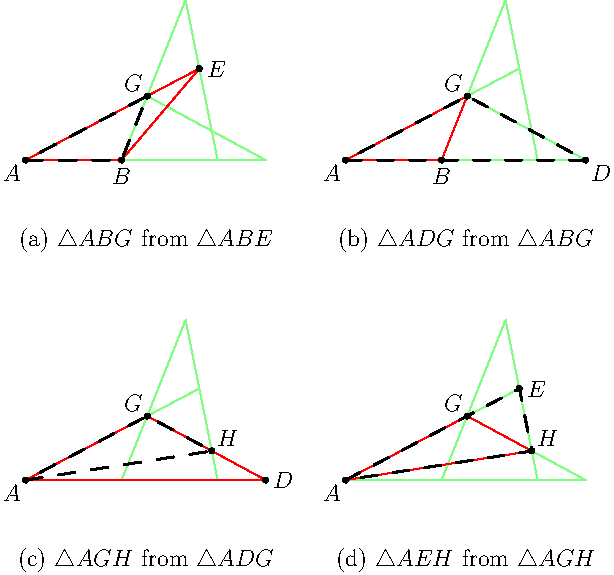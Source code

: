 picture pic1;
currentpicture = pic1;
unitsize(40);

pair A = (0,0);
pair D = (3,0);
pair F = (2,2);

pair B = A+0.4*(D-A);
pair C = A+0.8*(D-A);
pair G = B+0.4*(F-B);
pair E2 = extension(A,G,C,F);
pair H = extension(D,G,C,F);

draw(A--D,p=lightgreen);
draw(B--F,p=lightgreen);
draw(C--F,p=lightgreen);
draw(A--E2,p=lightgreen);
draw(D--G,p=lightgreen);

draw(A--B--E2--cycle,p=red);
draw(A--B--G--cycle,p=dashed+1);

dot("$A$",A,SW);
dot("$B$",B,S);
dot("$E$",E2,E);
dot("$G$",G,NW);

label("(a) $\triangle ABG$ from $\triangle ABE$",midpoint(A--D)+(0,-1));

picture pic2;
currentpicture = pic2;
unitsize(40);

draw(A--D,p=lightgreen);
draw(B--F,p=lightgreen);
draw(C--F,p=lightgreen);
draw(A--E2,p=lightgreen);
draw(D--G,p=lightgreen);

draw(A--B--G--cycle,p=red);
draw(A--D--G--cycle,p=dashed+1);

dot("$A$",A,SW);
dot("$B$",B,S);
dot("$D$",D,SE);
dot("$G$",G,NW);

label("(b) $\triangle ADG$ from $\triangle ABG$",midpoint(A--D)+(0,-1));

picture pic3;
currentpicture = pic3;
unitsize(40);

draw(A--D,p=lightgreen);
draw(B--F,p=lightgreen);
draw(C--F,p=lightgreen);
draw(A--E2,p=lightgreen);
draw(D--G,p=lightgreen);

draw(A--D--G--cycle,p=red);
draw(A--H--G--cycle,p=dashed+1);

dot("$A$",A,SW);
dot("$D$",D,E);
dot("$G$",G,NW);
dot("$H$",H,NE);

label("(c) $\triangle AGH$ from $\triangle ADG$",midpoint(A--D)+(0,-1));

picture pic4;
currentpicture = pic4;
unitsize(40);

draw(A--D,p=lightgreen);
draw(B--F,p=lightgreen);
draw(C--F,p=lightgreen);
draw(A--E2,p=lightgreen);
draw(D--G,p=lightgreen);

draw(A--H--G--cycle,p=red);
draw(A--E2--H--cycle,p=dashed+1);

dot("$A$",A,SW);
dot("$E$",E2,E);
dot("$G$",G,NW);
dot("$H$",H,NE);

label("(d) $\triangle AEH$ from $\triangle AGH$",midpoint(A--D)+(0,-1));

add(pic3.fit(),(-4,0));
add(pic2.fit(),(0,4));
add(pic1.fit(),(-4,4));

shipout(format="pdf");
